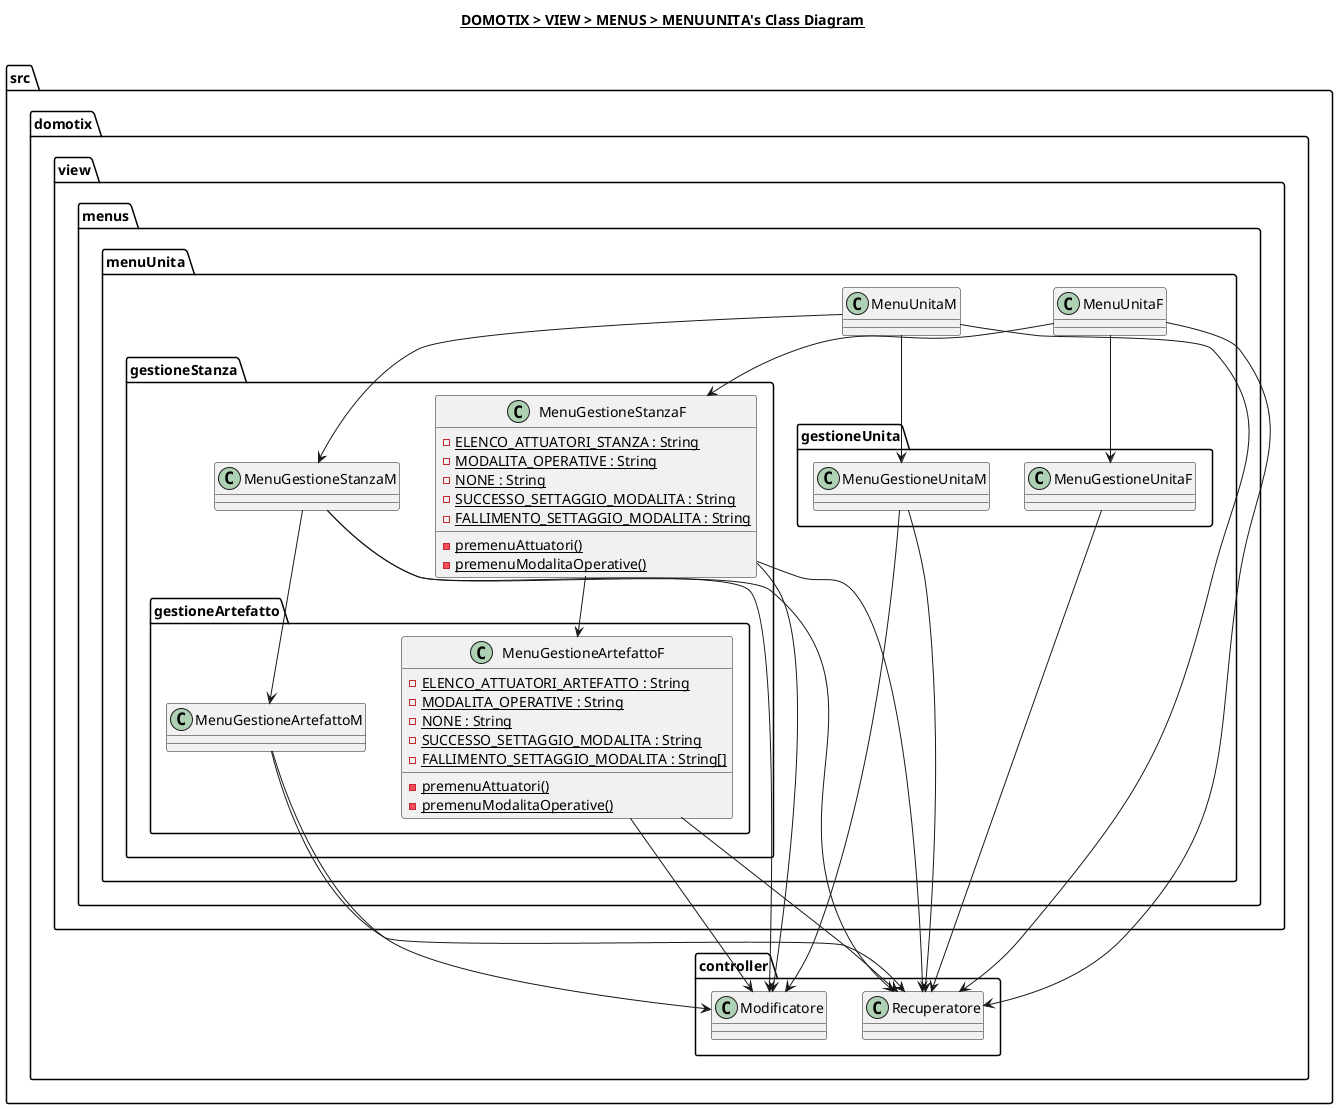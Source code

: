 @startuml

title __DOMOTIX > VIEW > MENUS > MENUUNITA's Class Diagram__\n

namespace src.domotix.view.menus.menuUnita {
    class src.domotix.view.menus.menuUnita.MenuUnitaF {
    }

    class src.domotix.view.menus.menuUnita.MenuUnitaM {
    }

    namespace gestioneUnita {
        class src.domotix.view.menus.menuUnita.gestioneUnita.MenuGestioneUnitaF {
        }

        class src.domotix.view.menus.menuUnita.gestioneUnita.MenuGestioneUnitaM {
        }
    }

    namespace gestioneStanza {
        class src.domotix.view.menus.menuUnita.gestioneStanza.MenuGestioneStanzaF {
            {static} - ELENCO_ATTUATORI_STANZA : String
            {static} - MODALITA_OPERATIVE : String
            {static} - NONE : String
            {static} - SUCCESSO_SETTAGGIO_MODALITA : String
            {static} - FALLIMENTO_SETTAGGIO_MODALITA : String
            {static} - premenuAttuatori()
            {static} - premenuModalitaOperative()
        }

        class src.domotix.view.menus.menuUnita.gestioneStanza.MenuGestioneStanzaM {
        }

        namespace gestioneArtefatto {
            class src.domotix.view.menus.menuUnita.gestioneStanza.gestioneArtefatto.MenuGestioneArtefattoF {
                {static} - ELENCO_ATTUATORI_ARTEFATTO : String
                {static} - MODALITA_OPERATIVE : String
                {static} - NONE : String
                {static} - SUCCESSO_SETTAGGIO_MODALITA : String
                {static} - FALLIMENTO_SETTAGGIO_MODALITA : String[]
                {static} - premenuAttuatori()
                {static} - premenuModalitaOperative()
            }

            class src.domotix.view.menus.menuUnita.gestioneStanza.gestioneArtefatto.MenuGestioneArtefattoM {
            }
        }
    }
}

src.domotix.view.menus.menuUnita.MenuUnitaM --> src.domotix.view.menus.menuUnita.gestioneUnita.MenuGestioneUnitaM
src.domotix.view.menus.menuUnita.MenuUnitaM --> src.domotix.view.menus.menuUnita.gestioneStanza.MenuGestioneStanzaM
src.domotix.view.menus.menuUnita.gestioneStanza.MenuGestioneStanzaM --> src.domotix.view.menus.menuUnita.gestioneStanza.gestioneArtefatto.MenuGestioneArtefattoM
src.domotix.view.menus.menuUnita.MenuUnitaF --> src.domotix.view.menus.menuUnita.gestioneUnita.MenuGestioneUnitaF
src.domotix.view.menus.menuUnita.MenuUnitaF --> src.domotix.view.menus.menuUnita.gestioneStanza.MenuGestioneStanzaF
src.domotix.view.menus.menuUnita.gestioneStanza.MenuGestioneStanzaF --> src.domotix.view.menus.menuUnita.gestioneStanza.gestioneArtefatto.MenuGestioneArtefattoF

src.domotix.view.menus.menuUnita.MenuUnitaM --> src.domotix.controller.Recuperatore
src.domotix.view.menus.menuUnita.MenuUnitaF --> src.domotix.controller.Recuperatore
src.domotix.view.menus.menuUnita.gestioneUnita.MenuGestioneUnitaM --> src.domotix.controller.Modificatore
src.domotix.view.menus.menuUnita.gestioneUnita.MenuGestioneUnitaM --> src.domotix.controller.Recuperatore
src.domotix.view.menus.menuUnita.gestioneUnita.MenuGestioneUnitaF --> src.domotix.controller.Recuperatore
src.domotix.view.menus.menuUnita.gestioneStanza.MenuGestioneStanzaM --> src.domotix.controller.Modificatore
src.domotix.view.menus.menuUnita.gestioneStanza.MenuGestioneStanzaM --> src.domotix.controller.Recuperatore
src.domotix.view.menus.menuUnita.gestioneStanza.MenuGestioneStanzaF --> src.domotix.controller.Recuperatore
src.domotix.view.menus.menuUnita.gestioneStanza.MenuGestioneStanzaF --> src.domotix.controller.Modificatore
src.domotix.view.menus.menuUnita.gestioneStanza.gestioneArtefatto.MenuGestioneArtefattoM --> src.domotix.controller.Modificatore
src.domotix.view.menus.menuUnita.gestioneStanza.gestioneArtefatto.MenuGestioneArtefattoM --> src.domotix.controller.Recuperatore
src.domotix.view.menus.menuUnita.gestioneStanza.gestioneArtefatto.MenuGestioneArtefattoF --> src.domotix.controller.Recuperatore
src.domotix.view.menus.menuUnita.gestioneStanza.gestioneArtefatto.MenuGestioneArtefattoF --> src.domotix.controller.Modificatore

@enduml
